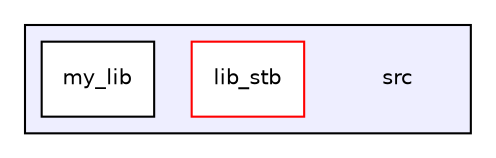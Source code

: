 digraph "/home/runner/work/pixelization/pixelization/src" {
  compound=true
  node [ fontsize="10", fontname="Helvetica"];
  edge [ labelfontsize="10", labelfontname="Helvetica"];
  subgraph clusterdir_68267d1309a1af8e8297ef4c3efbcdba {
    graph [ bgcolor="#eeeeff", pencolor="black", label="" URL="dir_68267d1309a1af8e8297ef4c3efbcdba.html"];
    dir_68267d1309a1af8e8297ef4c3efbcdba [shape=plaintext label="src"];
  dir_edb6b4c7d5ba6b0ba1bcc84a8b02d522 [shape=box label="lib_stb" fillcolor="white" style="filled" color="red" URL="dir_edb6b4c7d5ba6b0ba1bcc84a8b02d522.html"];
  dir_08ebf401352d0c333d3a643fc2ed36cf [shape=box label="my_lib" fillcolor="white" style="filled" URL="dir_08ebf401352d0c333d3a643fc2ed36cf.html"];
  }
}
